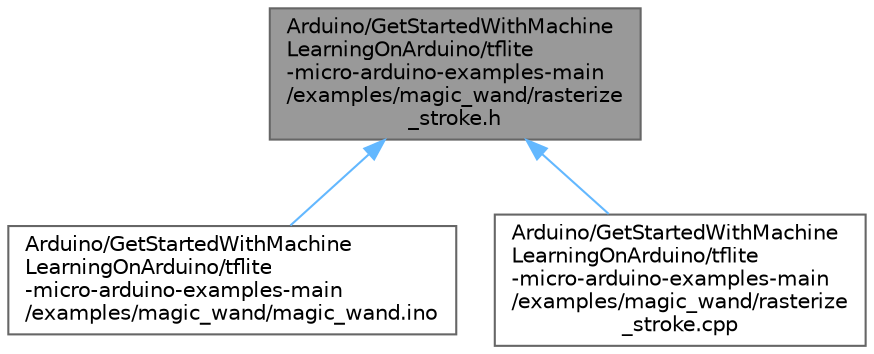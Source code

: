digraph "Arduino/GetStartedWithMachineLearningOnArduino/tflite-micro-arduino-examples-main/examples/magic_wand/rasterize_stroke.h"
{
 // LATEX_PDF_SIZE
  bgcolor="transparent";
  edge [fontname=Helvetica,fontsize=10,labelfontname=Helvetica,labelfontsize=10];
  node [fontname=Helvetica,fontsize=10,shape=box,height=0.2,width=0.4];
  Node1 [id="Node000001",label="Arduino/GetStartedWithMachine\lLearningOnArduino/tflite\l-micro-arduino-examples-main\l/examples/magic_wand/rasterize\l_stroke.h",height=0.2,width=0.4,color="gray40", fillcolor="grey60", style="filled", fontcolor="black",tooltip=" "];
  Node1 -> Node2 [id="edge1_Node000001_Node000002",dir="back",color="steelblue1",style="solid",tooltip=" "];
  Node2 [id="Node000002",label="Arduino/GetStartedWithMachine\lLearningOnArduino/tflite\l-micro-arduino-examples-main\l/examples/magic_wand/magic_wand.ino",height=0.2,width=0.4,color="grey40", fillcolor="white", style="filled",URL="$magic__wand_8ino.html",tooltip=" "];
  Node1 -> Node3 [id="edge2_Node000001_Node000003",dir="back",color="steelblue1",style="solid",tooltip=" "];
  Node3 [id="Node000003",label="Arduino/GetStartedWithMachine\lLearningOnArduino/tflite\l-micro-arduino-examples-main\l/examples/magic_wand/rasterize\l_stroke.cpp",height=0.2,width=0.4,color="grey40", fillcolor="white", style="filled",URL="$rasterize__stroke_8cpp.html",tooltip=" "];
}
